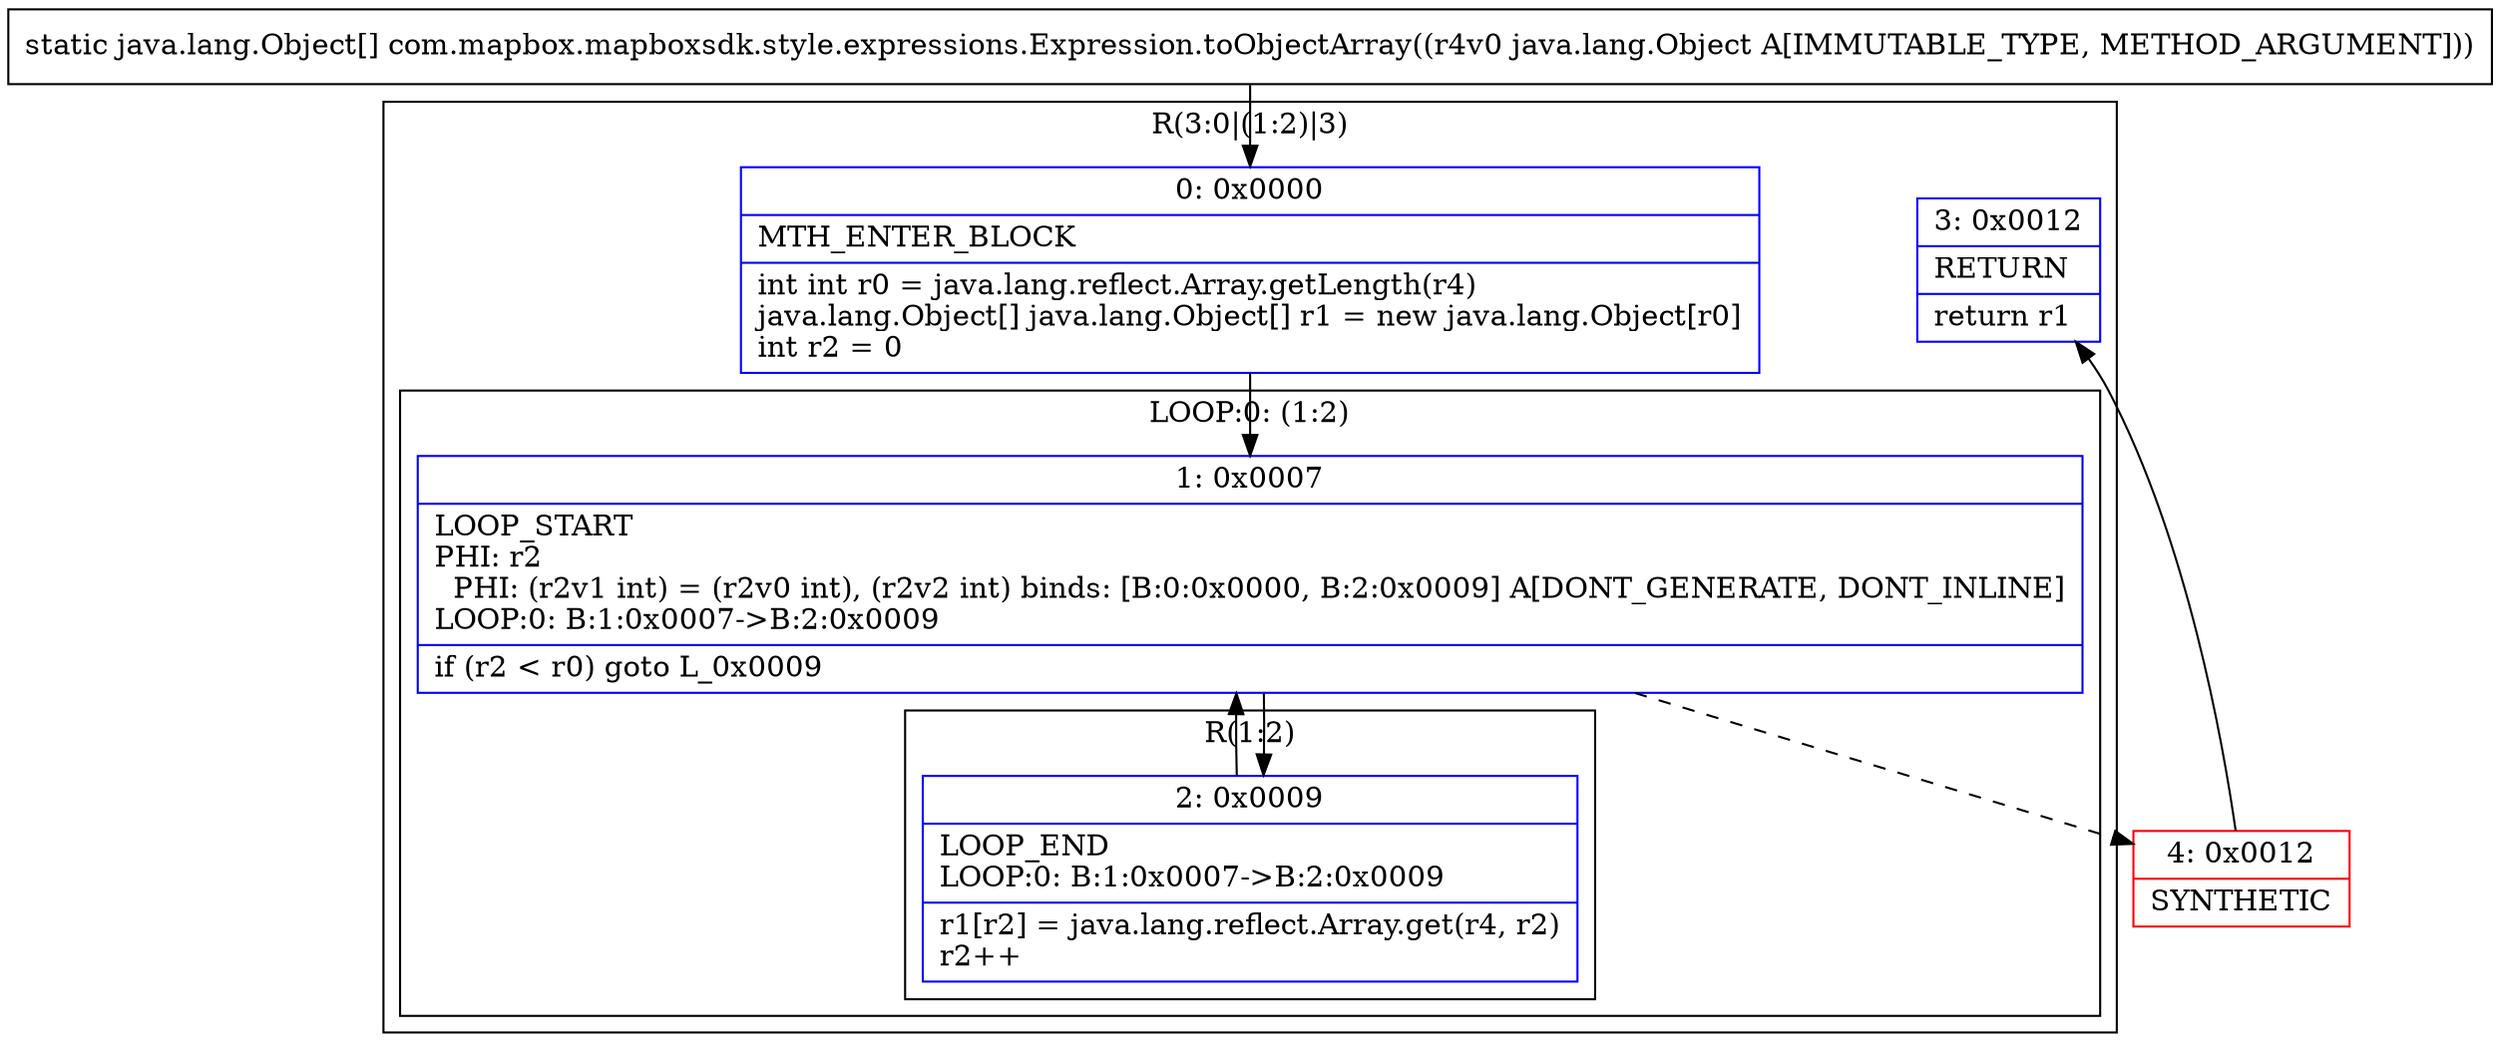 digraph "CFG forcom.mapbox.mapboxsdk.style.expressions.Expression.toObjectArray(Ljava\/lang\/Object;)[Ljava\/lang\/Object;" {
subgraph cluster_Region_2007735908 {
label = "R(3:0|(1:2)|3)";
node [shape=record,color=blue];
Node_0 [shape=record,label="{0\:\ 0x0000|MTH_ENTER_BLOCK\l|int int r0 = java.lang.reflect.Array.getLength(r4)\ljava.lang.Object[] java.lang.Object[] r1 = new java.lang.Object[r0]\lint r2 = 0\l}"];
subgraph cluster_LoopRegion_2044510725 {
label = "LOOP:0: (1:2)";
node [shape=record,color=blue];
Node_1 [shape=record,label="{1\:\ 0x0007|LOOP_START\lPHI: r2 \l  PHI: (r2v1 int) = (r2v0 int), (r2v2 int) binds: [B:0:0x0000, B:2:0x0009] A[DONT_GENERATE, DONT_INLINE]\lLOOP:0: B:1:0x0007\-\>B:2:0x0009\l|if (r2 \< r0) goto L_0x0009\l}"];
subgraph cluster_Region_655751520 {
label = "R(1:2)";
node [shape=record,color=blue];
Node_2 [shape=record,label="{2\:\ 0x0009|LOOP_END\lLOOP:0: B:1:0x0007\-\>B:2:0x0009\l|r1[r2] = java.lang.reflect.Array.get(r4, r2)\lr2++\l}"];
}
}
Node_3 [shape=record,label="{3\:\ 0x0012|RETURN\l|return r1\l}"];
}
Node_4 [shape=record,color=red,label="{4\:\ 0x0012|SYNTHETIC\l}"];
MethodNode[shape=record,label="{static java.lang.Object[] com.mapbox.mapboxsdk.style.expressions.Expression.toObjectArray((r4v0 java.lang.Object A[IMMUTABLE_TYPE, METHOD_ARGUMENT])) }"];
MethodNode -> Node_0;
Node_0 -> Node_1;
Node_1 -> Node_2;
Node_1 -> Node_4[style=dashed];
Node_2 -> Node_1;
Node_4 -> Node_3;
}


